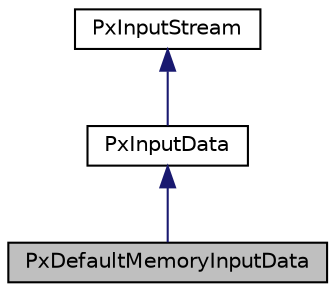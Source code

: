 digraph "PxDefaultMemoryInputData"
{
  edge [fontname="Helvetica",fontsize="10",labelfontname="Helvetica",labelfontsize="10"];
  node [fontname="Helvetica",fontsize="10",shape=record];
  Node3 [label="PxDefaultMemoryInputData",height=0.2,width=0.4,color="black", fillcolor="grey75", style="filled", fontcolor="black"];
  Node4 -> Node3 [dir="back",color="midnightblue",fontsize="10",style="solid",fontname="Helvetica"];
  Node4 [label="PxInputData",height=0.2,width=0.4,color="black", fillcolor="white", style="filled",URL="$classPxInputData.html",tooltip="Input data class for I/O which provides random read access. "];
  Node5 -> Node4 [dir="back",color="midnightblue",fontsize="10",style="solid",fontname="Helvetica"];
  Node5 [label="PxInputStream",height=0.2,width=0.4,color="black", fillcolor="white", style="filled",URL="$classPxInputStream.html",tooltip="Input stream class for I/O. "];
}

